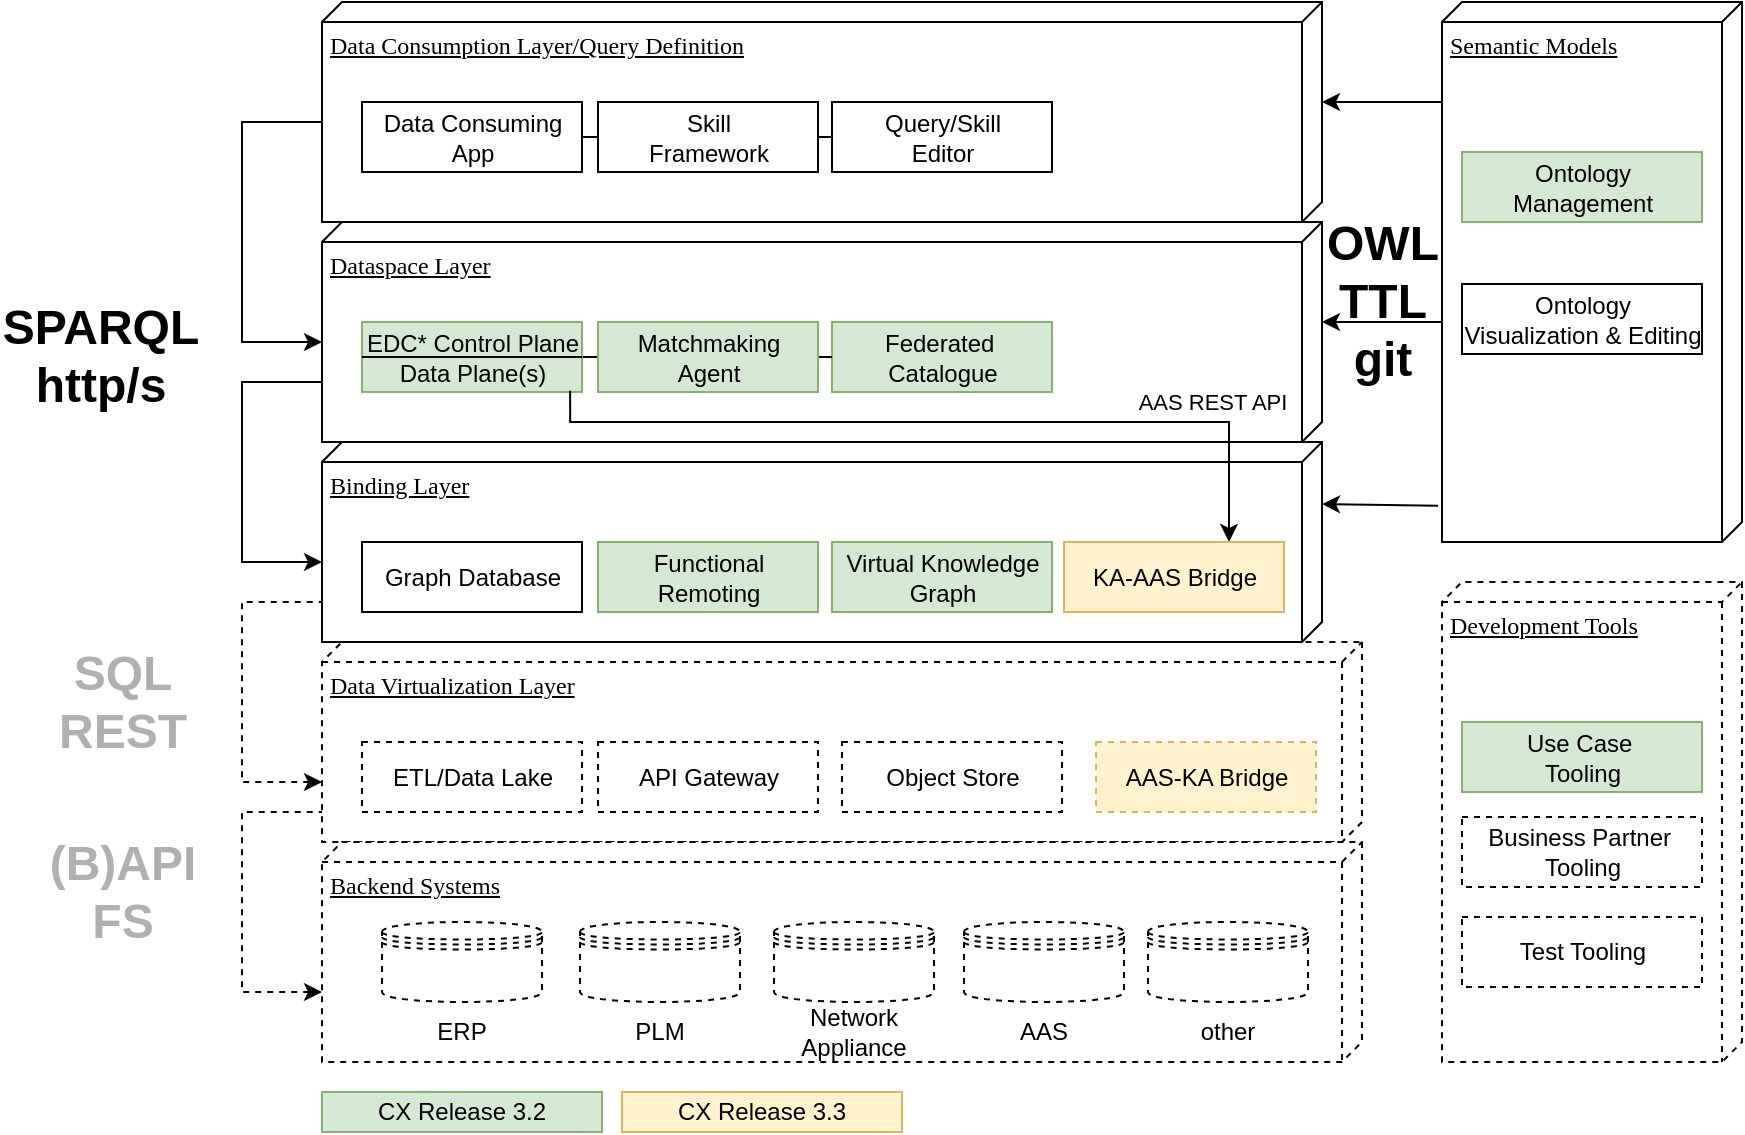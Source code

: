 <mxfile version="21.2.4" type="device">
  <diagram name="Seite-1" id="czZ_okZ2e_bdQaQwKu25">
    <mxGraphModel dx="989" dy="597" grid="1" gridSize="10" guides="1" tooltips="1" connect="1" arrows="1" fold="1" page="1" pageScale="1" pageWidth="827" pageHeight="1169" math="0" shadow="0">
      <root>
        <mxCell id="0" />
        <mxCell id="1" parent="0" />
        <mxCell id="M8DzNMlzCb1Y_9jBvf9F-1" value="Data Virtualization Layer" style="verticalAlign=top;align=left;spacingTop=8;spacingLeft=2;spacingRight=12;shape=cube;size=10;direction=south;fontStyle=4;html=1;rounded=0;shadow=0;comic=0;labelBackgroundColor=none;strokeWidth=1;fontFamily=Verdana;fontSize=12;dashed=1;" parent="1" vertex="1">
          <mxGeometry x="220" y="350" width="520" height="100" as="geometry" />
        </mxCell>
        <mxCell id="M8DzNMlzCb1Y_9jBvf9F-2" value="Backend Systems" style="verticalAlign=top;align=left;spacingTop=8;spacingLeft=2;spacingRight=12;shape=cube;size=10;direction=south;fontStyle=4;html=1;rounded=0;shadow=0;comic=0;labelBackgroundColor=none;strokeWidth=1;fontFamily=Verdana;fontSize=12;dashed=1;" parent="1" vertex="1">
          <mxGeometry x="220" y="450" width="520" height="110" as="geometry" />
        </mxCell>
        <mxCell id="M8DzNMlzCb1Y_9jBvf9F-3" value="" style="shape=datastore;whiteSpace=wrap;html=1;dashed=1;" parent="1" vertex="1">
          <mxGeometry x="250" y="490" width="80" height="40" as="geometry" />
        </mxCell>
        <mxCell id="M8DzNMlzCb1Y_9jBvf9F-4" value="" style="shape=datastore;whiteSpace=wrap;html=1;dashed=1;" parent="1" vertex="1">
          <mxGeometry x="349" y="490" width="80" height="40" as="geometry" />
        </mxCell>
        <mxCell id="M8DzNMlzCb1Y_9jBvf9F-5" value="" style="shape=datastore;whiteSpace=wrap;html=1;dashed=1;" parent="1" vertex="1">
          <mxGeometry x="446" y="490" width="80" height="40" as="geometry" />
        </mxCell>
        <mxCell id="M8DzNMlzCb1Y_9jBvf9F-6" value="" style="shape=datastore;whiteSpace=wrap;html=1;dashed=1;" parent="1" vertex="1">
          <mxGeometry x="541" y="490" width="80" height="40" as="geometry" />
        </mxCell>
        <mxCell id="M8DzNMlzCb1Y_9jBvf9F-7" value="ERP" style="text;html=1;strokeColor=none;fillColor=none;align=center;verticalAlign=middle;whiteSpace=wrap;rounded=0;" parent="1" vertex="1">
          <mxGeometry x="260" y="530" width="60" height="30" as="geometry" />
        </mxCell>
        <mxCell id="M8DzNMlzCb1Y_9jBvf9F-8" value="PLM" style="text;html=1;strokeColor=none;fillColor=none;align=center;verticalAlign=middle;whiteSpace=wrap;rounded=0;" parent="1" vertex="1">
          <mxGeometry x="359" y="530" width="60" height="30" as="geometry" />
        </mxCell>
        <mxCell id="M8DzNMlzCb1Y_9jBvf9F-9" value="Network Appliance" style="text;html=1;strokeColor=none;fillColor=none;align=center;verticalAlign=middle;whiteSpace=wrap;rounded=0;" parent="1" vertex="1">
          <mxGeometry x="456" y="530" width="60" height="30" as="geometry" />
        </mxCell>
        <mxCell id="M8DzNMlzCb1Y_9jBvf9F-10" value="AAS" style="text;html=1;strokeColor=none;fillColor=none;align=center;verticalAlign=middle;whiteSpace=wrap;rounded=0;" parent="1" vertex="1">
          <mxGeometry x="551" y="530" width="60" height="30" as="geometry" />
        </mxCell>
        <mxCell id="M8DzNMlzCb1Y_9jBvf9F-11" value="Binding Layer" style="verticalAlign=top;align=left;spacingTop=8;spacingLeft=2;spacingRight=12;shape=cube;size=10;direction=south;fontStyle=4;html=1;rounded=0;shadow=0;comic=0;labelBackgroundColor=none;strokeWidth=1;fontFamily=Verdana;fontSize=12" parent="1" vertex="1">
          <mxGeometry x="220" y="250" width="500" height="100" as="geometry" />
        </mxCell>
        <mxCell id="M8DzNMlzCb1Y_9jBvf9F-12" value="Dataspace Layer" style="verticalAlign=top;align=left;spacingTop=8;spacingLeft=2;spacingRight=12;shape=cube;size=10;direction=south;fontStyle=4;html=1;rounded=0;shadow=0;comic=0;labelBackgroundColor=none;strokeWidth=1;fontFamily=Verdana;fontSize=12" parent="1" vertex="1">
          <mxGeometry x="220" y="140" width="500" height="110" as="geometry" />
        </mxCell>
        <mxCell id="M8DzNMlzCb1Y_9jBvf9F-13" value="Data Consumption Layer/Query Definition" style="verticalAlign=top;align=left;spacingTop=8;spacingLeft=2;spacingRight=12;shape=cube;size=10;direction=south;fontStyle=4;html=1;rounded=0;shadow=0;comic=0;labelBackgroundColor=none;strokeWidth=1;fontFamily=Verdana;fontSize=12" parent="1" vertex="1">
          <mxGeometry x="220" y="30" width="500" height="110" as="geometry" />
        </mxCell>
        <mxCell id="M8DzNMlzCb1Y_9jBvf9F-14" style="edgeStyle=none;rounded=0;orthogonalLoop=1;jettySize=auto;html=1;exitX=1;exitY=0.5;exitDx=0;exitDy=0;entryX=0;entryY=0.5;entryDx=0;entryDy=0;fontSize=13;startArrow=none;startFill=0;endArrow=none;endFill=0;" parent="1" source="M8DzNMlzCb1Y_9jBvf9F-15" edge="1">
          <mxGeometry relative="1" as="geometry">
            <mxPoint x="358" y="207.5" as="targetPoint" />
          </mxGeometry>
        </mxCell>
        <mxCell id="M8DzNMlzCb1Y_9jBvf9F-15" value="EDC* Control Plane&lt;br&gt;Data Plane(s)" style="html=1;dropTarget=0;fillColor=#d5e8d4;strokeColor=#82b366;" parent="1" vertex="1">
          <mxGeometry x="240" y="190" width="110" height="35" as="geometry" />
        </mxCell>
        <mxCell id="M8DzNMlzCb1Y_9jBvf9F-16" style="edgeStyle=none;rounded=0;orthogonalLoop=1;jettySize=auto;html=1;exitX=1;exitY=0.5;exitDx=0;exitDy=0;entryX=0;entryY=0.5;entryDx=0;entryDy=0;fontSize=13;startArrow=none;startFill=0;endArrow=none;endFill=0;" parent="1" target="M8DzNMlzCb1Y_9jBvf9F-32" edge="1">
          <mxGeometry relative="1" as="geometry">
            <mxPoint x="468" y="207.5" as="sourcePoint" />
          </mxGeometry>
        </mxCell>
        <mxCell id="M8DzNMlzCb1Y_9jBvf9F-17" value="&lt;div&gt;Federated&amp;nbsp;&lt;/div&gt;&lt;div&gt;&lt;span style=&quot;background-color: initial;&quot;&gt;Catalogue&lt;/span&gt;&lt;/div&gt;" style="html=1;dropTarget=0;fillColor=#d5e8d4;strokeColor=#82b366;" parent="1" vertex="1">
          <mxGeometry x="475" y="190" width="110" height="35" as="geometry" />
        </mxCell>
        <mxCell id="M8DzNMlzCb1Y_9jBvf9F-18" value="Graph Database" style="html=1;dropTarget=0;" parent="1" vertex="1">
          <mxGeometry x="240" y="300" width="110" height="35" as="geometry" />
        </mxCell>
        <mxCell id="M8DzNMlzCb1Y_9jBvf9F-19" value="&lt;div&gt;Virtual Knowledge &lt;br&gt;&lt;/div&gt;&lt;div&gt;Graph&lt;br&gt;&lt;/div&gt;" style="html=1;dropTarget=0;fillColor=#d5e8d4;strokeColor=#82b366;" parent="1" vertex="1">
          <mxGeometry x="475" y="300" width="110" height="35" as="geometry" />
        </mxCell>
        <mxCell id="M8DzNMlzCb1Y_9jBvf9F-20" value="API Gateway" style="html=1;dropTarget=0;dashed=1;" parent="1" vertex="1">
          <mxGeometry x="358" y="400" width="110" height="35" as="geometry" />
        </mxCell>
        <mxCell id="M8DzNMlzCb1Y_9jBvf9F-21" style="rounded=0;orthogonalLoop=1;jettySize=auto;html=1;exitX=1;exitY=0.5;exitDx=0;exitDy=0;entryX=0;entryY=0.5;entryDx=0;entryDy=0;fontSize=13;startArrow=none;startFill=0;endArrow=none;endFill=0;" parent="1" source="M8DzNMlzCb1Y_9jBvf9F-22" target="M8DzNMlzCb1Y_9jBvf9F-24" edge="1">
          <mxGeometry relative="1" as="geometry" />
        </mxCell>
        <mxCell id="M8DzNMlzCb1Y_9jBvf9F-22" value="&lt;div&gt;Data Consuming &lt;br&gt;&lt;/div&gt;&lt;div&gt;App&lt;/div&gt;" style="html=1;dropTarget=0;" parent="1" vertex="1">
          <mxGeometry x="240" y="80" width="110" height="35" as="geometry" />
        </mxCell>
        <mxCell id="M8DzNMlzCb1Y_9jBvf9F-23" style="edgeStyle=none;rounded=0;orthogonalLoop=1;jettySize=auto;html=1;exitX=1;exitY=0.5;exitDx=0;exitDy=0;entryX=0;entryY=0.5;entryDx=0;entryDy=0;fontSize=13;startArrow=none;startFill=0;endArrow=none;endFill=0;" parent="1" source="M8DzNMlzCb1Y_9jBvf9F-24" target="M8DzNMlzCb1Y_9jBvf9F-25" edge="1">
          <mxGeometry relative="1" as="geometry" />
        </mxCell>
        <mxCell id="M8DzNMlzCb1Y_9jBvf9F-24" value="&lt;div&gt;Skill &lt;br&gt;&lt;/div&gt;&lt;div&gt;Framework&lt;/div&gt;" style="html=1;dropTarget=0;" parent="1" vertex="1">
          <mxGeometry x="358" y="80" width="110" height="35" as="geometry" />
        </mxCell>
        <mxCell id="M8DzNMlzCb1Y_9jBvf9F-25" value="&lt;div&gt;Query/Skill &lt;br&gt;&lt;/div&gt;&lt;div&gt;Editor&lt;/div&gt;" style="html=1;dropTarget=0;" parent="1" vertex="1">
          <mxGeometry x="475" y="80" width="110" height="35" as="geometry" />
        </mxCell>
        <mxCell id="M8DzNMlzCb1Y_9jBvf9F-26" value="ETL/Data Lake" style="html=1;dropTarget=0;dashed=1;" parent="1" vertex="1">
          <mxGeometry x="240" y="400" width="110" height="35" as="geometry" />
        </mxCell>
        <mxCell id="M8DzNMlzCb1Y_9jBvf9F-27" value="&lt;div&gt;Functional &lt;br&gt;&lt;/div&gt;&lt;div&gt;Remoting&lt;/div&gt;" style="html=1;dropTarget=0;fillColor=#d5e8d4;strokeColor=#82b366;" parent="1" vertex="1">
          <mxGeometry x="358" y="300" width="110" height="35" as="geometry" />
        </mxCell>
        <mxCell id="M8DzNMlzCb1Y_9jBvf9F-28" value="Semantic Models " style="verticalAlign=top;align=left;spacingTop=8;spacingLeft=2;spacingRight=12;shape=cube;size=10;direction=south;fontStyle=4;html=1;rounded=0;shadow=0;comic=0;labelBackgroundColor=none;strokeWidth=1;fontFamily=Verdana;fontSize=12" parent="1" vertex="1">
          <mxGeometry x="780" y="30" width="150" height="270" as="geometry" />
        </mxCell>
        <mxCell id="M8DzNMlzCb1Y_9jBvf9F-29" value="&lt;div&gt;Ontology &lt;br&gt;&lt;/div&gt;&lt;div&gt;Management&lt;/div&gt;" style="html=1;dropTarget=0;fillColor=#d5e8d4;strokeColor=#82b366;" parent="1" vertex="1">
          <mxGeometry x="790" y="105" width="120" height="35" as="geometry" />
        </mxCell>
        <mxCell id="M8DzNMlzCb1Y_9jBvf9F-30" value="&lt;div&gt;Ontology &lt;br&gt;&lt;/div&gt;&lt;div&gt;Visualization &amp;amp; Editing&lt;br&gt;&lt;/div&gt;" style="html=1;dropTarget=0;" parent="1" vertex="1">
          <mxGeometry x="790" y="171" width="120" height="35" as="geometry" />
        </mxCell>
        <mxCell id="M8DzNMlzCb1Y_9jBvf9F-31" style="edgeStyle=none;rounded=0;orthogonalLoop=1;jettySize=auto;html=1;exitX=1;exitY=0.5;exitDx=0;exitDy=0;entryX=0;entryY=0.5;entryDx=0;entryDy=0;fontSize=13;startArrow=none;startFill=0;endArrow=none;endFill=0;" parent="1" source="M8DzNMlzCb1Y_9jBvf9F-32" target="M8DzNMlzCb1Y_9jBvf9F-17" edge="1">
          <mxGeometry relative="1" as="geometry" />
        </mxCell>
        <mxCell id="M8DzNMlzCb1Y_9jBvf9F-32" value="Matchmaking &lt;br&gt;Agent" style="html=1;dropTarget=0;fillColor=#d5e8d4;strokeColor=#82b366;" parent="1" vertex="1">
          <mxGeometry x="358" y="190" width="110" height="35" as="geometry" />
        </mxCell>
        <mxCell id="M8DzNMlzCb1Y_9jBvf9F-33" value="" style="endArrow=none;html=1;rounded=0;entryX=0.185;entryY=1;entryDx=0;entryDy=0;entryPerimeter=0;exitX=0;exitY=0;exitDx=50;exitDy=0;exitPerimeter=0;endFill=0;startArrow=classic;startFill=1;" parent="1" source="M8DzNMlzCb1Y_9jBvf9F-13" target="M8DzNMlzCb1Y_9jBvf9F-28" edge="1">
          <mxGeometry width="50" height="50" relative="1" as="geometry">
            <mxPoint x="520" y="470" as="sourcePoint" />
            <mxPoint x="570" y="420" as="targetPoint" />
          </mxGeometry>
        </mxCell>
        <mxCell id="M8DzNMlzCb1Y_9jBvf9F-34" value="" style="endArrow=none;html=1;rounded=0;entryX=0;entryY=0;entryDx=160;entryDy=150;entryPerimeter=0;exitX=0;exitY=0;exitDx=50;exitDy=0;exitPerimeter=0;startArrow=classic;startFill=1;" parent="1" source="M8DzNMlzCb1Y_9jBvf9F-12" target="M8DzNMlzCb1Y_9jBvf9F-28" edge="1">
          <mxGeometry width="50" height="50" relative="1" as="geometry">
            <mxPoint x="740" y="110" as="sourcePoint" />
            <mxPoint x="770" y="89.91" as="targetPoint" />
            <Array as="points">
              <mxPoint x="760" y="190" />
            </Array>
          </mxGeometry>
        </mxCell>
        <mxCell id="M8DzNMlzCb1Y_9jBvf9F-35" value="" style="endArrow=none;html=1;rounded=0;entryX=0.933;entryY=1.013;entryDx=0;entryDy=0;entryPerimeter=0;exitX=0.31;exitY=0;exitDx=0;exitDy=0;exitPerimeter=0;startArrow=classic;startFill=1;" parent="1" source="M8DzNMlzCb1Y_9jBvf9F-11" target="M8DzNMlzCb1Y_9jBvf9F-28" edge="1">
          <mxGeometry width="50" height="50" relative="1" as="geometry">
            <mxPoint x="730" y="200" as="sourcePoint" />
            <mxPoint x="770" y="200" as="targetPoint" />
          </mxGeometry>
        </mxCell>
        <mxCell id="M8DzNMlzCb1Y_9jBvf9F-36" value="" style="endArrow=none;html=1;rounded=0;entryX=0;entryY=0;entryDx=60;entryDy=500;entryPerimeter=0;exitX=0;exitY=0;exitDx=60;exitDy=500;exitPerimeter=0;edgeStyle=orthogonalEdgeStyle;startArrow=classic;startFill=1;" parent="1" source="M8DzNMlzCb1Y_9jBvf9F-12" target="M8DzNMlzCb1Y_9jBvf9F-13" edge="1">
          <mxGeometry width="50" height="50" relative="1" as="geometry">
            <mxPoint x="520" y="470" as="sourcePoint" />
            <mxPoint x="570" y="420" as="targetPoint" />
            <Array as="points">
              <mxPoint x="180" y="200" />
              <mxPoint x="180" y="90" />
            </Array>
          </mxGeometry>
        </mxCell>
        <mxCell id="M8DzNMlzCb1Y_9jBvf9F-37" value="" style="endArrow=none;html=1;rounded=0;entryX=0;entryY=0;entryDx=60;entryDy=500;entryPerimeter=0;edgeStyle=orthogonalEdgeStyle;startArrow=classic;startFill=1;" parent="1" edge="1">
          <mxGeometry width="50" height="50" relative="1" as="geometry">
            <mxPoint x="220" y="310" as="sourcePoint" />
            <mxPoint x="220" y="220" as="targetPoint" />
            <Array as="points">
              <mxPoint x="220" y="310" />
              <mxPoint x="180" y="310" />
              <mxPoint x="180" y="220" />
            </Array>
          </mxGeometry>
        </mxCell>
        <mxCell id="M8DzNMlzCb1Y_9jBvf9F-38" value="" style="endArrow=none;html=1;rounded=0;entryX=0;entryY=0;entryDx=60;entryDy=500;entryPerimeter=0;edgeStyle=orthogonalEdgeStyle;startArrow=classic;startFill=1;dashed=1;" parent="1" edge="1">
          <mxGeometry width="50" height="50" relative="1" as="geometry">
            <mxPoint x="220" y="420" as="sourcePoint" />
            <mxPoint x="220" y="330" as="targetPoint" />
            <Array as="points">
              <mxPoint x="220" y="420" />
              <mxPoint x="180" y="420" />
              <mxPoint x="180" y="330" />
            </Array>
          </mxGeometry>
        </mxCell>
        <mxCell id="M8DzNMlzCb1Y_9jBvf9F-39" value="" style="endArrow=none;html=1;rounded=0;entryX=0;entryY=0;entryDx=60;entryDy=500;entryPerimeter=0;edgeStyle=orthogonalEdgeStyle;startArrow=classic;startFill=1;dashed=1;" parent="1" edge="1">
          <mxGeometry width="50" height="50" relative="1" as="geometry">
            <mxPoint x="220" y="525" as="sourcePoint" />
            <mxPoint x="220" y="435" as="targetPoint" />
            <Array as="points">
              <mxPoint x="220" y="525" />
              <mxPoint x="180" y="525" />
              <mxPoint x="180" y="435" />
            </Array>
          </mxGeometry>
        </mxCell>
        <mxCell id="M8DzNMlzCb1Y_9jBvf9F-40" value="OWL&lt;br&gt;TTL&lt;br&gt;git" style="text;strokeColor=none;fillColor=none;html=1;fontSize=24;fontStyle=1;verticalAlign=middle;align=center;" parent="1" vertex="1">
          <mxGeometry x="700" y="160" width="100" height="40" as="geometry" />
        </mxCell>
        <mxCell id="M8DzNMlzCb1Y_9jBvf9F-41" value="SPARQL&lt;br&gt;http/s" style="text;strokeColor=none;fillColor=none;html=1;fontSize=24;fontStyle=1;verticalAlign=middle;align=center;" parent="1" vertex="1">
          <mxGeometry x="59" y="187" width="100" height="40" as="geometry" />
        </mxCell>
        <mxCell id="M8DzNMlzCb1Y_9jBvf9F-42" value="SQL&lt;br&gt;REST" style="text;strokeColor=none;fillColor=none;html=1;fontSize=24;fontStyle=1;verticalAlign=middle;align=center;fontColor=#B0B0B0;" parent="1" vertex="1">
          <mxGeometry x="70" y="360" width="100" height="40" as="geometry" />
        </mxCell>
        <mxCell id="M8DzNMlzCb1Y_9jBvf9F-43" value="&lt;font color=&quot;#b0b0b0&quot;&gt;(B)API&lt;br&gt;FS&lt;/font&gt;" style="text;strokeColor=none;fillColor=none;html=1;fontSize=24;fontStyle=1;verticalAlign=middle;align=center;" parent="1" vertex="1">
          <mxGeometry x="70" y="440" width="100" height="70" as="geometry" />
        </mxCell>
        <mxCell id="M8DzNMlzCb1Y_9jBvf9F-44" value="Object Store" style="html=1;dropTarget=0;dashed=1;" parent="1" vertex="1">
          <mxGeometry x="480" y="400" width="110" height="35" as="geometry" />
        </mxCell>
        <mxCell id="M8DzNMlzCb1Y_9jBvf9F-45" value="Development Tools" style="verticalAlign=top;align=left;spacingTop=8;spacingLeft=2;spacingRight=12;shape=cube;size=10;direction=south;fontStyle=4;html=1;rounded=0;shadow=0;comic=0;labelBackgroundColor=none;strokeWidth=1;fontFamily=Verdana;fontSize=12;dashed=1;" parent="1" vertex="1">
          <mxGeometry x="780" y="320" width="150" height="240" as="geometry" />
        </mxCell>
        <mxCell id="M8DzNMlzCb1Y_9jBvf9F-46" value="&lt;div&gt;Use Case&amp;nbsp;&lt;/div&gt;&lt;div&gt;Tooling&lt;/div&gt;" style="html=1;dropTarget=0;fillColor=#d5e8d4;strokeColor=#82b366;" parent="1" vertex="1">
          <mxGeometry x="790" y="390" width="120" height="35" as="geometry" />
        </mxCell>
        <mxCell id="M8DzNMlzCb1Y_9jBvf9F-47" value="&lt;div&gt;Business Partner&amp;nbsp;&lt;/div&gt;&lt;div&gt;Tooling&lt;/div&gt;" style="html=1;dropTarget=0;dashed=1;" parent="1" vertex="1">
          <mxGeometry x="790" y="437.5" width="120" height="35" as="geometry" />
        </mxCell>
        <mxCell id="M8DzNMlzCb1Y_9jBvf9F-48" value="&lt;div&gt;Test Tooling&lt;/div&gt;" style="html=1;dropTarget=0;dashed=1;" parent="1" vertex="1">
          <mxGeometry x="790" y="487.5" width="120" height="35" as="geometry" />
        </mxCell>
        <mxCell id="M8DzNMlzCb1Y_9jBvf9F-49" style="edgeStyle=none;rounded=0;orthogonalLoop=1;jettySize=auto;html=1;exitX=0;exitY=0.5;exitDx=0;exitDy=0;entryX=1;entryY=0.5;entryDx=0;entryDy=0;fontColor=#B0B0B0;endArrow=none;endFill=0;" parent="1" source="M8DzNMlzCb1Y_9jBvf9F-15" target="M8DzNMlzCb1Y_9jBvf9F-15" edge="1">
          <mxGeometry relative="1" as="geometry" />
        </mxCell>
        <mxCell id="LxbIOjgqNjj1BTrbTDbK-1" value="CX Release 3.2" style="rounded=0;whiteSpace=wrap;html=1;fillColor=#d5e8d4;strokeColor=#82b366;" parent="1" vertex="1">
          <mxGeometry x="220" y="575" width="140" height="20" as="geometry" />
        </mxCell>
        <mxCell id="WgcNYmb1BChU2yKsjwGe-2" value="AAS REST API" style="edgeStyle=orthogonalEdgeStyle;rounded=0;orthogonalLoop=1;jettySize=auto;html=1;exitX=0.946;exitY=0.982;exitDx=0;exitDy=0;entryX=0.75;entryY=0;entryDx=0;entryDy=0;exitPerimeter=0;" parent="1" source="M8DzNMlzCb1Y_9jBvf9F-15" target="WgcNYmb1BChU2yKsjwGe-1" edge="1">
          <mxGeometry x="0.665" y="10" relative="1" as="geometry">
            <Array as="points">
              <mxPoint x="344" y="240" />
              <mxPoint x="673" y="240" />
            </Array>
            <mxPoint as="offset" />
          </mxGeometry>
        </mxCell>
        <mxCell id="WgcNYmb1BChU2yKsjwGe-1" value="KA-AAS Bridge" style="html=1;dropTarget=0;fillColor=#fff2cc;strokeColor=#d6b656;" parent="1" vertex="1">
          <mxGeometry x="591" y="300" width="110" height="35" as="geometry" />
        </mxCell>
        <mxCell id="-xbaCT6yHNN_1rn9ii7L-1" value="AAS-KA Bridge" style="html=1;dropTarget=0;dashed=1;fillColor=#fff2cc;strokeColor=#d6b656;" vertex="1" parent="1">
          <mxGeometry x="607" y="400" width="110" height="35" as="geometry" />
        </mxCell>
        <mxCell id="-xbaCT6yHNN_1rn9ii7L-2" value="" style="shape=datastore;whiteSpace=wrap;html=1;dashed=1;" vertex="1" parent="1">
          <mxGeometry x="633" y="490" width="80" height="40" as="geometry" />
        </mxCell>
        <mxCell id="-xbaCT6yHNN_1rn9ii7L-3" value="other" style="text;html=1;strokeColor=none;fillColor=none;align=center;verticalAlign=middle;whiteSpace=wrap;rounded=0;" vertex="1" parent="1">
          <mxGeometry x="643" y="530" width="60" height="30" as="geometry" />
        </mxCell>
        <mxCell id="-xbaCT6yHNN_1rn9ii7L-4" value="CX Release 3.3" style="rounded=0;whiteSpace=wrap;html=1;fillColor=#fff2cc;strokeColor=#d6b656;" vertex="1" parent="1">
          <mxGeometry x="370" y="575" width="140" height="20" as="geometry" />
        </mxCell>
      </root>
    </mxGraphModel>
  </diagram>
</mxfile>
